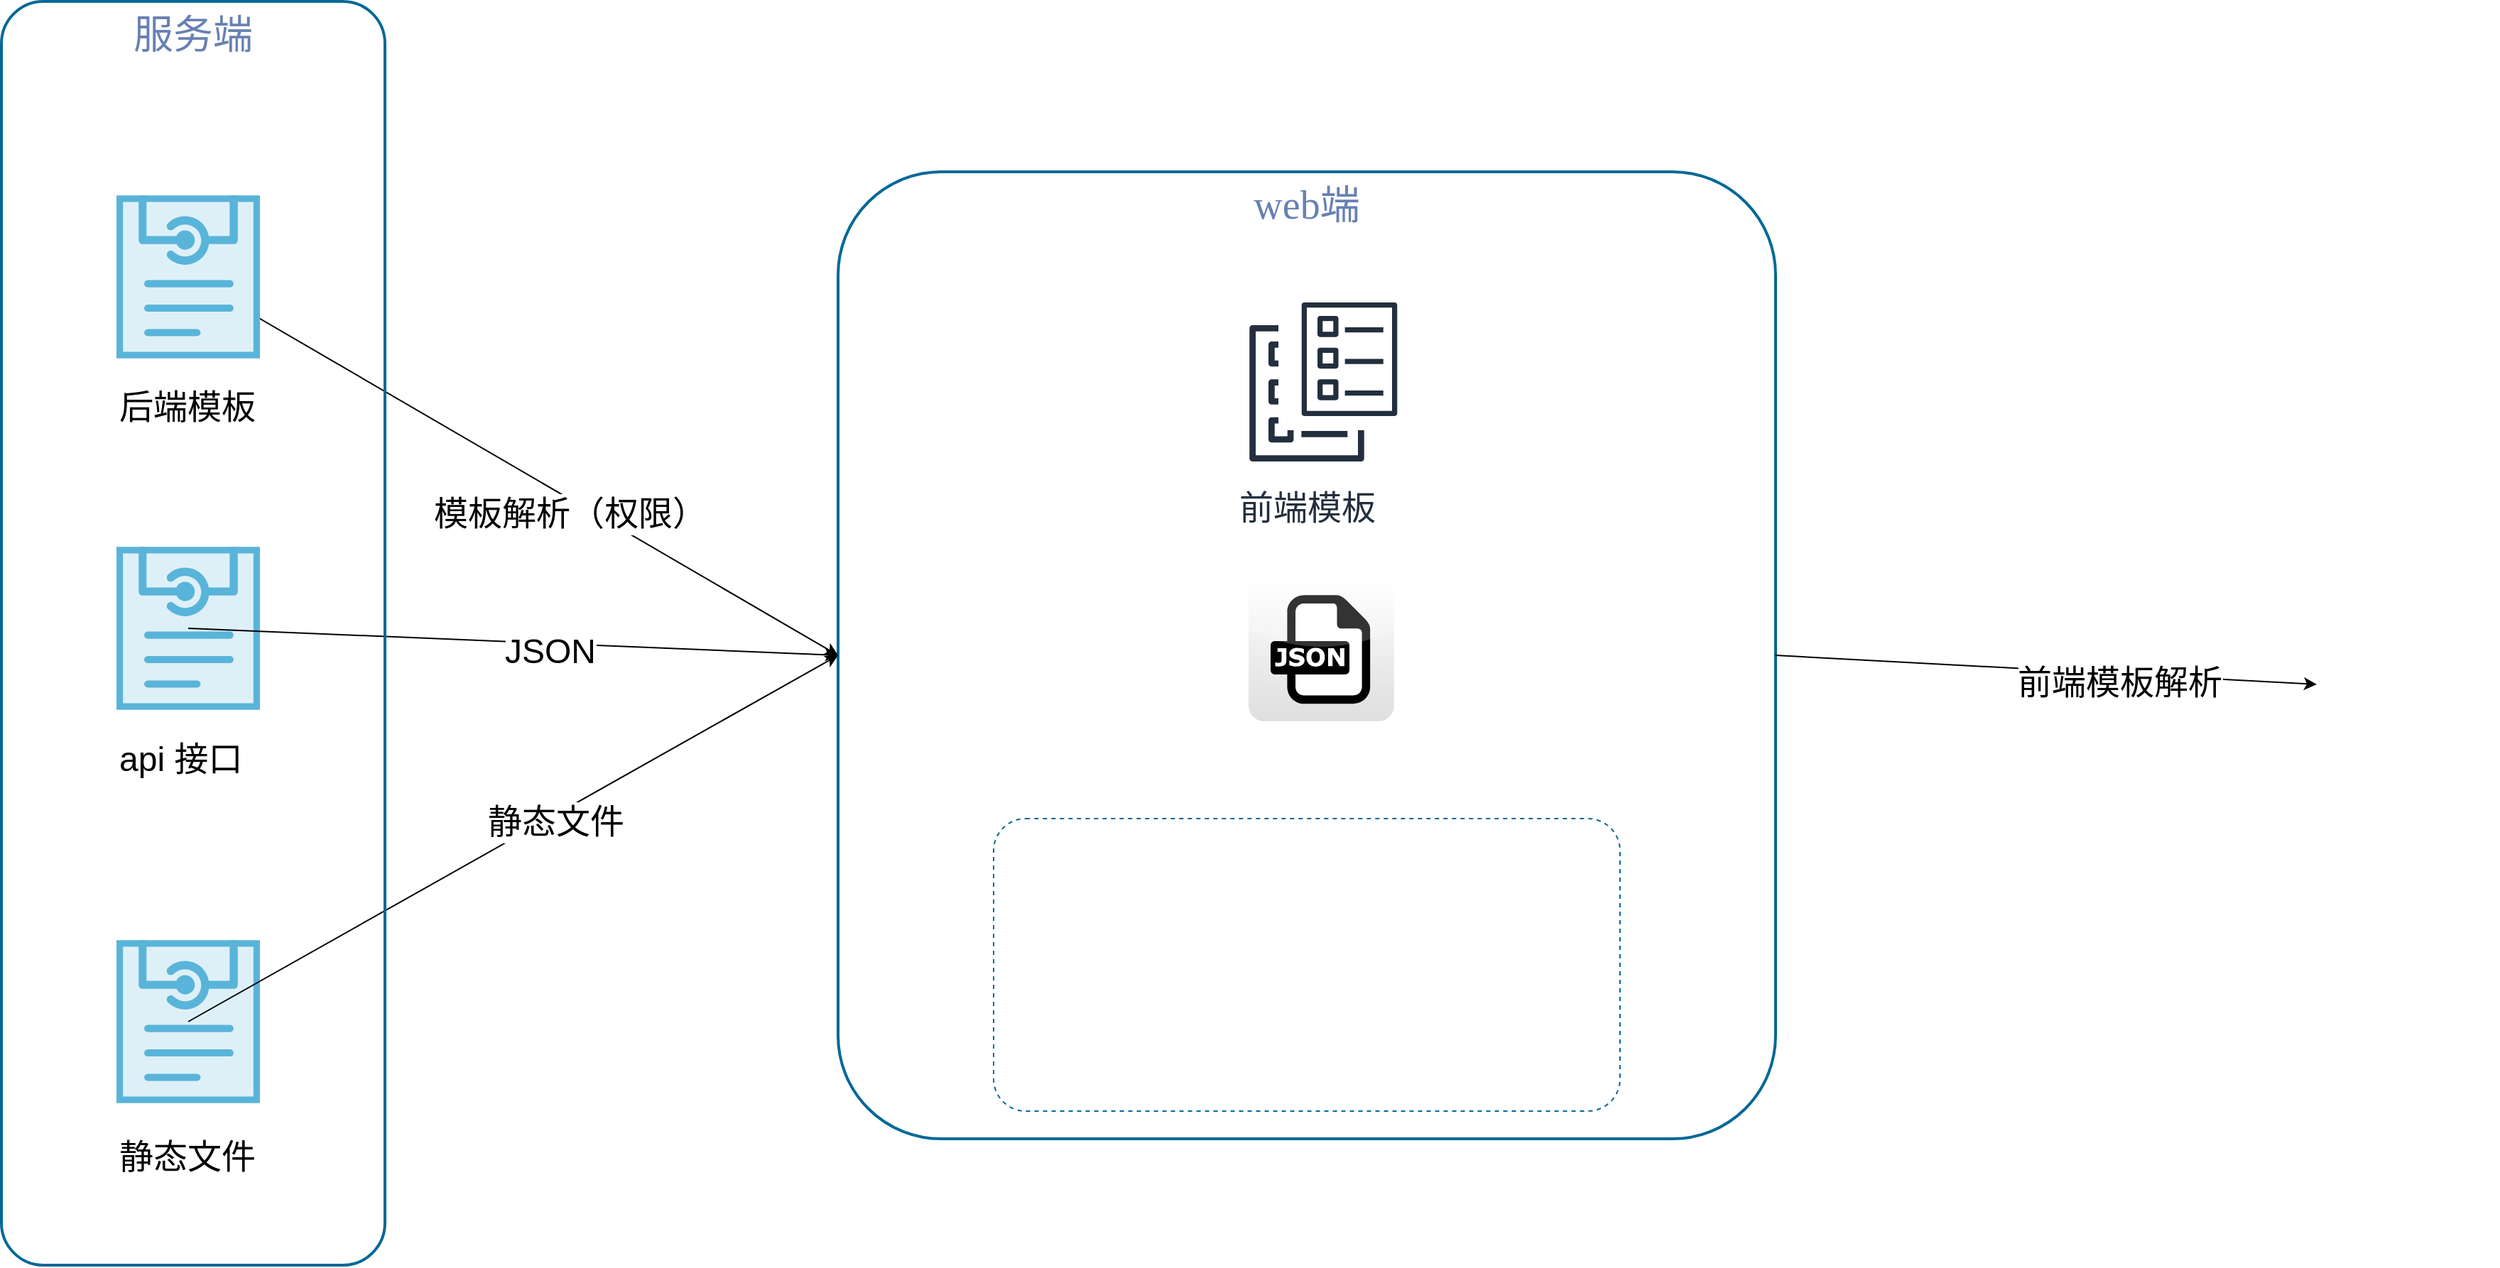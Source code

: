 <mxfile version="10.2.5" type="github"><diagram name="Page-1" id="bfe91b75-5d2c-26a0-9c1d-138518896778"><mxGraphModel dx="2852" dy="1556" grid="1" gridSize="10" guides="1" tooltips="1" connect="1" arrows="1" fold="1" page="1" pageScale="1" pageWidth="1100" pageHeight="850" background="#ffffff" math="0" shadow="0"><root><mxCell id="0"/><mxCell id="1" parent="0"/><mxCell id="P45lRO8uy2viVXgDZpBW-1" value="web端" style="rounded=1;whiteSpace=wrap;html=1;shadow=0;comic=0;strokeColor=#036897;strokeWidth=2;fillColor=none;fontFamily=Verdana;fontSize=28;fontColor=#6881B3;align=center;arcSize=11;verticalAlign=top;" parent="1" vertex="1"><mxGeometry x="819" y="370" width="660" height="681" as="geometry"/></mxCell><mxCell id="P45lRO8uy2viVXgDZpBW-50" style="edgeStyle=none;rounded=0;html=1;exitX=1;exitY=0.5;exitDx=0;exitDy=0;entryX=0;entryY=0.5;entryDx=0;entryDy=0;jettySize=auto;orthogonalLoop=1;" parent="1" source="P45lRO8uy2viVXgDZpBW-1" target="NWLHMl-djj_FXYl12Z1k-1" edge="1"><mxGeometry relative="1" as="geometry"/></mxCell><mxCell id="P45lRO8uy2viVXgDZpBW-51" value="&lt;font style=&quot;font-size: 24px&quot;&gt;前端模板解析&lt;/font&gt;" style="text;html=1;resizable=0;points=[];align=center;verticalAlign=middle;labelBackgroundColor=#ffffff;" parent="P45lRO8uy2viVXgDZpBW-50" vertex="1" connectable="0"><mxGeometry x="0.272" y="-6" relative="1" as="geometry"><mxPoint as="offset"/></mxGeometry></mxCell><mxCell id="NWLHMl-djj_FXYl12Z1k-1" value="" style="shape=image;html=1;verticalAlign=top;verticalLabelPosition=bottom;labelBackgroundColor=#ffffff;imageAspect=0;aspect=fixed;image=https://cdn1.iconfinder.com/data/icons/hawcons/32/699858-icon-76-document-file-html-128.png" parent="1" vertex="1"><mxGeometry x="1860" y="667" width="128" height="128" as="geometry"/></mxCell><mxCell id="P45lRO8uy2viVXgDZpBW-11" value="" style="rounded=0;html=1;jettySize=auto;orthogonalLoop=1;entryX=0;entryY=0.5;entryDx=0;entryDy=0;" parent="1" source="P45lRO8uy2viVXgDZpBW-4" target="P45lRO8uy2viVXgDZpBW-1" edge="1"><mxGeometry relative="1" as="geometry"><mxPoint x="830" y="730" as="targetPoint"/></mxGeometry></mxCell><mxCell id="P45lRO8uy2viVXgDZpBW-12" value="&lt;font style=&quot;font-size: 24px&quot;&gt;模板解析（权限）&lt;/font&gt;" style="text;html=1;resizable=0;points=[];align=center;verticalAlign=middle;labelBackgroundColor=#ffffff;" parent="P45lRO8uy2viVXgDZpBW-11" vertex="1" connectable="0"><mxGeometry x="-0.046" y="-4" relative="1" as="geometry"><mxPoint x="52.5" y="36" as="offset"/></mxGeometry></mxCell><mxCell id="P45lRO8uy2viVXgDZpBW-18" value="" style="group" parent="1" vertex="1" connectable="0"><mxGeometry x="311" y="386.5" width="110" height="152.5" as="geometry"/></mxCell><mxCell id="P45lRO8uy2viVXgDZpBW-4" value="" style="aspect=fixed;html=1;perimeter=none;align=center;shadow=0;dashed=0;image;fontSize=12;image=img/lib/mscae/APIDefinition.svg;" parent="P45lRO8uy2viVXgDZpBW-18" vertex="1"><mxGeometry width="101" height="115" as="geometry"/></mxCell><mxCell id="P45lRO8uy2viVXgDZpBW-17" value="&lt;font style=&quot;font-size: 24px&quot;&gt;后端模板&lt;/font&gt;" style="text;html=1;resizable=0;points=[];autosize=1;align=left;verticalAlign=top;spacingTop=-4;" parent="P45lRO8uy2viVXgDZpBW-18" vertex="1"><mxGeometry y="132.5" width="110" height="20" as="geometry"/></mxCell><mxCell id="P45lRO8uy2viVXgDZpBW-20" value="" style="group" parent="1" vertex="1" connectable="0"><mxGeometry x="311" y="634" width="110" height="152.5" as="geometry"/></mxCell><mxCell id="P45lRO8uy2viVXgDZpBW-21" value="" style="aspect=fixed;html=1;perimeter=none;align=center;shadow=0;dashed=0;image;fontSize=12;image=img/lib/mscae/APIDefinition.svg;" parent="P45lRO8uy2viVXgDZpBW-20" vertex="1"><mxGeometry width="101" height="115" as="geometry"/></mxCell><mxCell id="P45lRO8uy2viVXgDZpBW-22" value="&lt;font style=&quot;font-size: 24px&quot;&gt;api 接口&lt;/font&gt;" style="text;html=1;resizable=0;points=[];autosize=1;align=left;verticalAlign=top;spacingTop=-4;" parent="P45lRO8uy2viVXgDZpBW-20" vertex="1"><mxGeometry y="132.5" width="100" height="20" as="geometry"/></mxCell><mxCell id="P45lRO8uy2viVXgDZpBW-23" style="edgeStyle=none;rounded=0;html=1;exitX=0.25;exitY=0;exitDx=0;exitDy=0;jettySize=auto;orthogonalLoop=1;" parent="P45lRO8uy2viVXgDZpBW-20" source="P45lRO8uy2viVXgDZpBW-21" target="P45lRO8uy2viVXgDZpBW-21" edge="1"><mxGeometry relative="1" as="geometry"/></mxCell><mxCell id="P45lRO8uy2viVXgDZpBW-46" style="edgeStyle=none;rounded=0;html=1;exitX=0.25;exitY=0;exitDx=0;exitDy=0;jettySize=auto;orthogonalLoop=1;" parent="P45lRO8uy2viVXgDZpBW-20" source="P45lRO8uy2viVXgDZpBW-21" target="P45lRO8uy2viVXgDZpBW-21" edge="1"><mxGeometry relative="1" as="geometry"/></mxCell><mxCell id="P45lRO8uy2viVXgDZpBW-36" value="" style="group" parent="1" vertex="1" connectable="0"><mxGeometry x="1089" y="452" width="140" height="134" as="geometry"/></mxCell><mxCell id="P45lRO8uy2viVXgDZpBW-32" value="&lt;font style=&quot;font-size: 24px&quot;&gt;前端模板&lt;/font&gt;" style="outlineConnect=0;fontColor=#232F3E;gradientColor=none;strokeColor=#232F3E;fillColor=#ffffff;dashed=0;verticalLabelPosition=bottom;verticalAlign=top;align=center;html=1;fontSize=12;fontStyle=0;aspect=fixed;shape=mxgraph.aws4.resourceIcon;resIcon=mxgraph.aws4.template;" parent="P45lRO8uy2viVXgDZpBW-36" vertex="1"><mxGeometry y="14" width="120" height="120" as="geometry"/></mxCell><mxCell id="P45lRO8uy2viVXgDZpBW-33" value="" style="outlineConnect=0;fontColor=#232F3E;gradientColor=none;strokeColor=#232F3E;fillColor=#ffffff;dashed=0;verticalLabelPosition=bottom;verticalAlign=top;align=center;html=1;fontSize=12;fontStyle=0;aspect=fixed;shape=mxgraph.aws4.resourceIcon;resIcon=mxgraph.aws4.template;" parent="P45lRO8uy2viVXgDZpBW-36" vertex="1"><mxGeometry x="40" width="100" height="100" as="geometry"/></mxCell><mxCell id="P45lRO8uy2viVXgDZpBW-37" value="" style="dashed=0;outlineConnect=0;html=1;align=center;labelPosition=center;verticalLabelPosition=bottom;verticalAlign=top;shape=mxgraph.webicons.json;fillColor=#FFFFFF;gradientColor=#DFDEDE" parent="1" vertex="1"><mxGeometry x="1108" y="654.5" width="102.4" height="102.4" as="geometry"/></mxCell><mxCell id="P45lRO8uy2viVXgDZpBW-39" value="" style="group" parent="1" vertex="1" connectable="0"><mxGeometry x="311" y="911" width="110" height="156" as="geometry"/></mxCell><mxCell id="P45lRO8uy2viVXgDZpBW-40" value="" style="aspect=fixed;html=1;perimeter=none;align=center;shadow=0;dashed=0;image;fontSize=12;image=img/lib/mscae/APIDefinition.svg;" parent="P45lRO8uy2viVXgDZpBW-39" vertex="1"><mxGeometry width="101" height="115" as="geometry"/></mxCell><mxCell id="P45lRO8uy2viVXgDZpBW-41" value="&lt;font style=&quot;font-size: 24px&quot;&gt;静态文件&lt;/font&gt;" style="text;html=1;resizable=0;points=[];autosize=1;align=left;verticalAlign=top;spacingTop=-4;" parent="P45lRO8uy2viVXgDZpBW-39" vertex="1"><mxGeometry y="135.541" width="110" height="20" as="geometry"/></mxCell><mxCell id="P45lRO8uy2viVXgDZpBW-42" style="edgeStyle=none;rounded=0;html=1;exitX=0.25;exitY=0;exitDx=0;exitDy=0;jettySize=auto;orthogonalLoop=1;" parent="P45lRO8uy2viVXgDZpBW-39" source="P45lRO8uy2viVXgDZpBW-40" target="P45lRO8uy2viVXgDZpBW-40" edge="1"><mxGeometry relative="1" as="geometry"/></mxCell><mxCell id="P45lRO8uy2viVXgDZpBW-44" style="edgeStyle=none;rounded=0;html=1;jettySize=auto;orthogonalLoop=1;entryX=0;entryY=0.5;entryDx=0;entryDy=0;" parent="1" source="P45lRO8uy2viVXgDZpBW-40" target="P45lRO8uy2viVXgDZpBW-1" edge="1"><mxGeometry relative="1" as="geometry"/></mxCell><mxCell id="P45lRO8uy2viVXgDZpBW-49" value="&lt;font style=&quot;font-size: 24px&quot;&gt;静态文件&lt;/font&gt;" style="text;html=1;resizable=0;points=[];align=center;verticalAlign=middle;labelBackgroundColor=#ffffff;" parent="P45lRO8uy2viVXgDZpBW-44" vertex="1" connectable="0"><mxGeometry x="0.119" y="-4" relative="1" as="geometry"><mxPoint as="offset"/></mxGeometry></mxCell><mxCell id="P45lRO8uy2viVXgDZpBW-45" style="edgeStyle=none;rounded=0;html=1;jettySize=auto;orthogonalLoop=1;entryX=0;entryY=0.5;entryDx=0;entryDy=0;" parent="1" source="P45lRO8uy2viVXgDZpBW-21" target="P45lRO8uy2viVXgDZpBW-1" edge="1"><mxGeometry relative="1" as="geometry"/></mxCell><mxCell id="P45lRO8uy2viVXgDZpBW-48" value="&lt;font style=&quot;font-size: 24px&quot;&gt;JSON&lt;/font&gt;" style="text;html=1;resizable=0;points=[];align=center;verticalAlign=middle;labelBackgroundColor=#ffffff;" parent="P45lRO8uy2viVXgDZpBW-45" vertex="1" connectable="0"><mxGeometry x="0.11" y="-6" relative="1" as="geometry"><mxPoint x="1" as="offset"/></mxGeometry></mxCell><mxCell id="P45lRO8uy2viVXgDZpBW-52" value="" style="group" parent="1" vertex="1" connectable="0"><mxGeometry x="928.5" y="825.5" width="441" height="206" as="geometry"/></mxCell><mxCell id="P45lRO8uy2viVXgDZpBW-43" value="" style="rounded=1;whiteSpace=wrap;html=1;shadow=0;comic=0;strokeColor=#036897;strokeWidth=1;fillColor=none;fontFamily=Verdana;fontSize=28;fontColor=#6881B3;align=center;arcSize=11;verticalAlign=top;dashed=1;perimeterSpacing=0;" parent="P45lRO8uy2viVXgDZpBW-52" vertex="1"><mxGeometry width="441" height="206" as="geometry"/></mxCell><mxCell id="P45lRO8uy2viVXgDZpBW-28" value="" style="shape=image;html=1;verticalAlign=top;verticalLabelPosition=bottom;labelBackgroundColor=#ffffff;imageAspect=0;aspect=fixed;image=https://cdn1.iconfinder.com/data/icons/hawcons/32/699632-icon-12-file-css-128.png" parent="P45lRO8uy2viVXgDZpBW-52" vertex="1"><mxGeometry x="313" y="36" width="128" height="128" as="geometry"/></mxCell><mxCell id="P45lRO8uy2viVXgDZpBW-29" value="" style="shape=image;html=1;verticalAlign=top;verticalLabelPosition=bottom;labelBackgroundColor=#ffffff;imageAspect=0;aspect=fixed;image=https://cdn4.iconfinder.com/data/icons/file-extension-names-vol-8/512/27-128.png" parent="P45lRO8uy2viVXgDZpBW-52" vertex="1"><mxGeometry x="13" y="36" width="128" height="128" as="geometry"/></mxCell><mxCell id="P45lRO8uy2viVXgDZpBW-38" value="" style="shape=image;html=1;verticalAlign=top;verticalLabelPosition=bottom;labelBackgroundColor=#ffffff;imageAspect=0;aspect=fixed;image=https://cdn1.iconfinder.com/data/icons/hawcons/32/699055-icon-65-document-image-128.png" parent="P45lRO8uy2viVXgDZpBW-52" vertex="1"><mxGeometry x="163" y="36" width="128" height="128" as="geometry"/></mxCell><mxCell id="P45lRO8uy2viVXgDZpBW-53" value="服务端" style="rounded=1;whiteSpace=wrap;html=1;shadow=0;comic=0;strokeColor=#036897;strokeWidth=2;fillColor=none;fontFamily=Verdana;fontSize=28;fontColor=#6881B3;align=center;arcSize=11;verticalAlign=top;" parent="1" vertex="1"><mxGeometry x="230" y="250" width="270" height="890" as="geometry"/></mxCell></root></mxGraphModel></diagram></mxfile>
